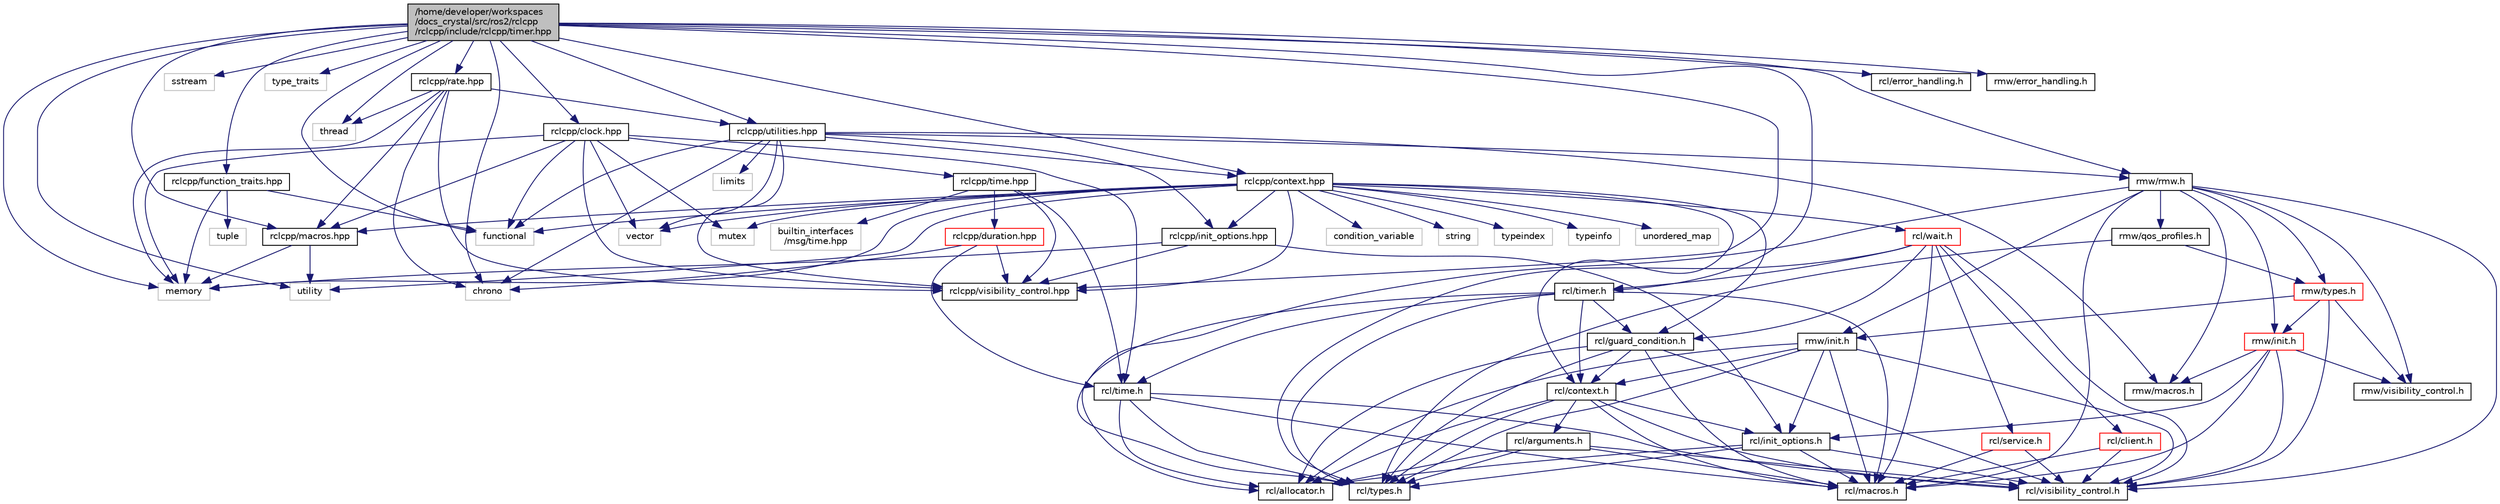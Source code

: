 digraph "/home/developer/workspaces/docs_crystal/src/ros2/rclcpp/rclcpp/include/rclcpp/timer.hpp"
{
  edge [fontname="Helvetica",fontsize="10",labelfontname="Helvetica",labelfontsize="10"];
  node [fontname="Helvetica",fontsize="10",shape=record];
  Node0 [label="/home/developer/workspaces\l/docs_crystal/src/ros2/rclcpp\l/rclcpp/include/rclcpp/timer.hpp",height=0.2,width=0.4,color="black", fillcolor="grey75", style="filled", fontcolor="black"];
  Node0 -> Node1 [color="midnightblue",fontsize="10",style="solid",fontname="Helvetica"];
  Node1 [label="chrono",height=0.2,width=0.4,color="grey75", fillcolor="white", style="filled"];
  Node0 -> Node2 [color="midnightblue",fontsize="10",style="solid",fontname="Helvetica"];
  Node2 [label="functional",height=0.2,width=0.4,color="grey75", fillcolor="white", style="filled"];
  Node0 -> Node3 [color="midnightblue",fontsize="10",style="solid",fontname="Helvetica"];
  Node3 [label="memory",height=0.2,width=0.4,color="grey75", fillcolor="white", style="filled"];
  Node0 -> Node4 [color="midnightblue",fontsize="10",style="solid",fontname="Helvetica"];
  Node4 [label="sstream",height=0.2,width=0.4,color="grey75", fillcolor="white", style="filled"];
  Node0 -> Node5 [color="midnightblue",fontsize="10",style="solid",fontname="Helvetica"];
  Node5 [label="thread",height=0.2,width=0.4,color="grey75", fillcolor="white", style="filled"];
  Node0 -> Node6 [color="midnightblue",fontsize="10",style="solid",fontname="Helvetica"];
  Node6 [label="type_traits",height=0.2,width=0.4,color="grey75", fillcolor="white", style="filled"];
  Node0 -> Node7 [color="midnightblue",fontsize="10",style="solid",fontname="Helvetica"];
  Node7 [label="utility",height=0.2,width=0.4,color="grey75", fillcolor="white", style="filled"];
  Node0 -> Node8 [color="midnightblue",fontsize="10",style="solid",fontname="Helvetica"];
  Node8 [label="rclcpp/clock.hpp",height=0.2,width=0.4,color="black", fillcolor="white", style="filled",URL="$clock_8hpp.html"];
  Node8 -> Node2 [color="midnightblue",fontsize="10",style="solid",fontname="Helvetica"];
  Node8 -> Node3 [color="midnightblue",fontsize="10",style="solid",fontname="Helvetica"];
  Node8 -> Node9 [color="midnightblue",fontsize="10",style="solid",fontname="Helvetica"];
  Node9 [label="mutex",height=0.2,width=0.4,color="grey75", fillcolor="white", style="filled"];
  Node8 -> Node10 [color="midnightblue",fontsize="10",style="solid",fontname="Helvetica"];
  Node10 [label="vector",height=0.2,width=0.4,color="grey75", fillcolor="white", style="filled"];
  Node8 -> Node11 [color="midnightblue",fontsize="10",style="solid",fontname="Helvetica"];
  Node11 [label="rclcpp/macros.hpp",height=0.2,width=0.4,color="black", fillcolor="white", style="filled",URL="$macros_8hpp.html"];
  Node11 -> Node3 [color="midnightblue",fontsize="10",style="solid",fontname="Helvetica"];
  Node11 -> Node7 [color="midnightblue",fontsize="10",style="solid",fontname="Helvetica"];
  Node8 -> Node12 [color="midnightblue",fontsize="10",style="solid",fontname="Helvetica"];
  Node12 [label="rclcpp/time.hpp",height=0.2,width=0.4,color="black", fillcolor="white", style="filled",URL="$time_8hpp.html"];
  Node12 -> Node13 [color="midnightblue",fontsize="10",style="solid",fontname="Helvetica"];
  Node13 [label="builtin_interfaces\l/msg/time.hpp",height=0.2,width=0.4,color="grey75", fillcolor="white", style="filled"];
  Node12 -> Node14 [color="midnightblue",fontsize="10",style="solid",fontname="Helvetica"];
  Node14 [label="rclcpp/visibility_control.hpp",height=0.2,width=0.4,color="black", fillcolor="white", style="filled",URL="$visibility__control_8hpp.html"];
  Node12 -> Node15 [color="midnightblue",fontsize="10",style="solid",fontname="Helvetica"];
  Node15 [label="rcl/time.h",height=0.2,width=0.4,color="black", fillcolor="white", style="filled",URL="/home/developer/workspaces/docs_crystal/doxygen_tag_files/rcl.tag$time_8h.html"];
  Node15 -> Node16 [color="midnightblue",fontsize="10",style="solid",fontname="Helvetica"];
  Node16 [label="rcl/allocator.h",height=0.2,width=0.4,color="black", fillcolor="white", style="filled",URL="/home/developer/workspaces/docs_crystal/doxygen_tag_files/rcl.tag$allocator_8h.html"];
  Node15 -> Node17 [color="midnightblue",fontsize="10",style="solid",fontname="Helvetica"];
  Node17 [label="rcl/macros.h",height=0.2,width=0.4,color="black", fillcolor="white", style="filled",URL="/home/developer/workspaces/docs_crystal/doxygen_tag_files/rcl.tag$macros_8h.html"];
  Node15 -> Node18 [color="midnightblue",fontsize="10",style="solid",fontname="Helvetica"];
  Node18 [label="rcl/types.h",height=0.2,width=0.4,color="black", fillcolor="white", style="filled",URL="/home/developer/workspaces/docs_crystal/doxygen_tag_files/rcl.tag$types_8h.html"];
  Node15 -> Node19 [color="midnightblue",fontsize="10",style="solid",fontname="Helvetica"];
  Node19 [label="rcl/visibility_control.h",height=0.2,width=0.4,color="black", fillcolor="white", style="filled",URL="/home/developer/workspaces/docs_crystal/doxygen_tag_files/rcl.tag$visibility__control_8h.html"];
  Node12 -> Node20 [color="midnightblue",fontsize="10",style="solid",fontname="Helvetica"];
  Node20 [label="rclcpp/duration.hpp",height=0.2,width=0.4,color="red", fillcolor="white", style="filled",URL="$duration_8hpp.html"];
  Node20 -> Node1 [color="midnightblue",fontsize="10",style="solid",fontname="Helvetica"];
  Node20 -> Node15 [color="midnightblue",fontsize="10",style="solid",fontname="Helvetica"];
  Node20 -> Node14 [color="midnightblue",fontsize="10",style="solid",fontname="Helvetica"];
  Node8 -> Node14 [color="midnightblue",fontsize="10",style="solid",fontname="Helvetica"];
  Node8 -> Node15 [color="midnightblue",fontsize="10",style="solid",fontname="Helvetica"];
  Node0 -> Node22 [color="midnightblue",fontsize="10",style="solid",fontname="Helvetica"];
  Node22 [label="rclcpp/context.hpp",height=0.2,width=0.4,color="black", fillcolor="white", style="filled",URL="$context_8hpp.html"];
  Node22 -> Node23 [color="midnightblue",fontsize="10",style="solid",fontname="Helvetica"];
  Node23 [label="condition_variable",height=0.2,width=0.4,color="grey75", fillcolor="white", style="filled"];
  Node22 -> Node2 [color="midnightblue",fontsize="10",style="solid",fontname="Helvetica"];
  Node22 -> Node3 [color="midnightblue",fontsize="10",style="solid",fontname="Helvetica"];
  Node22 -> Node9 [color="midnightblue",fontsize="10",style="solid",fontname="Helvetica"];
  Node22 -> Node24 [color="midnightblue",fontsize="10",style="solid",fontname="Helvetica"];
  Node24 [label="string",height=0.2,width=0.4,color="grey75", fillcolor="white", style="filled"];
  Node22 -> Node25 [color="midnightblue",fontsize="10",style="solid",fontname="Helvetica"];
  Node25 [label="typeindex",height=0.2,width=0.4,color="grey75", fillcolor="white", style="filled"];
  Node22 -> Node26 [color="midnightblue",fontsize="10",style="solid",fontname="Helvetica"];
  Node26 [label="typeinfo",height=0.2,width=0.4,color="grey75", fillcolor="white", style="filled"];
  Node22 -> Node27 [color="midnightblue",fontsize="10",style="solid",fontname="Helvetica"];
  Node27 [label="unordered_map",height=0.2,width=0.4,color="grey75", fillcolor="white", style="filled"];
  Node22 -> Node7 [color="midnightblue",fontsize="10",style="solid",fontname="Helvetica"];
  Node22 -> Node10 [color="midnightblue",fontsize="10",style="solid",fontname="Helvetica"];
  Node22 -> Node28 [color="midnightblue",fontsize="10",style="solid",fontname="Helvetica"];
  Node28 [label="rcl/context.h",height=0.2,width=0.4,color="black", fillcolor="white", style="filled",URL="/home/developer/workspaces/docs_crystal/doxygen_tag_files/rcl.tag$context_8h.html"];
  Node28 -> Node16 [color="midnightblue",fontsize="10",style="solid",fontname="Helvetica"];
  Node28 -> Node29 [color="midnightblue",fontsize="10",style="solid",fontname="Helvetica"];
  Node29 [label="rcl/arguments.h",height=0.2,width=0.4,color="black", fillcolor="white", style="filled",URL="/home/developer/workspaces/docs_crystal/doxygen_tag_files/rcl.tag$arguments_8h.html"];
  Node29 -> Node16 [color="midnightblue",fontsize="10",style="solid",fontname="Helvetica"];
  Node29 -> Node17 [color="midnightblue",fontsize="10",style="solid",fontname="Helvetica"];
  Node29 -> Node18 [color="midnightblue",fontsize="10",style="solid",fontname="Helvetica"];
  Node29 -> Node19 [color="midnightblue",fontsize="10",style="solid",fontname="Helvetica"];
  Node28 -> Node30 [color="midnightblue",fontsize="10",style="solid",fontname="Helvetica"];
  Node30 [label="rcl/init_options.h",height=0.2,width=0.4,color="black", fillcolor="white", style="filled",URL="/home/developer/workspaces/docs_crystal/doxygen_tag_files/rcl.tag$init__options_8h.html"];
  Node30 -> Node16 [color="midnightblue",fontsize="10",style="solid",fontname="Helvetica"];
  Node30 -> Node17 [color="midnightblue",fontsize="10",style="solid",fontname="Helvetica"];
  Node30 -> Node18 [color="midnightblue",fontsize="10",style="solid",fontname="Helvetica"];
  Node30 -> Node19 [color="midnightblue",fontsize="10",style="solid",fontname="Helvetica"];
  Node28 -> Node17 [color="midnightblue",fontsize="10",style="solid",fontname="Helvetica"];
  Node28 -> Node18 [color="midnightblue",fontsize="10",style="solid",fontname="Helvetica"];
  Node28 -> Node19 [color="midnightblue",fontsize="10",style="solid",fontname="Helvetica"];
  Node22 -> Node31 [color="midnightblue",fontsize="10",style="solid",fontname="Helvetica"];
  Node31 [label="rcl/guard_condition.h",height=0.2,width=0.4,color="black", fillcolor="white", style="filled",URL="/home/developer/workspaces/docs_crystal/doxygen_tag_files/rcl.tag$guard__condition_8h.html"];
  Node31 -> Node16 [color="midnightblue",fontsize="10",style="solid",fontname="Helvetica"];
  Node31 -> Node28 [color="midnightblue",fontsize="10",style="solid",fontname="Helvetica"];
  Node31 -> Node17 [color="midnightblue",fontsize="10",style="solid",fontname="Helvetica"];
  Node31 -> Node18 [color="midnightblue",fontsize="10",style="solid",fontname="Helvetica"];
  Node31 -> Node19 [color="midnightblue",fontsize="10",style="solid",fontname="Helvetica"];
  Node22 -> Node32 [color="midnightblue",fontsize="10",style="solid",fontname="Helvetica"];
  Node32 [label="rcl/wait.h",height=0.2,width=0.4,color="red", fillcolor="white", style="filled",URL="/home/developer/workspaces/docs_crystal/doxygen_tag_files/rcl.tag$wait_8h.html"];
  Node32 -> Node33 [color="midnightblue",fontsize="10",style="solid",fontname="Helvetica"];
  Node33 [label="rcl/client.h",height=0.2,width=0.4,color="red", fillcolor="white", style="filled",URL="/home/developer/workspaces/docs_crystal/doxygen_tag_files/rcl.tag$client_8h.html"];
  Node33 -> Node17 [color="midnightblue",fontsize="10",style="solid",fontname="Helvetica"];
  Node33 -> Node19 [color="midnightblue",fontsize="10",style="solid",fontname="Helvetica"];
  Node32 -> Node31 [color="midnightblue",fontsize="10",style="solid",fontname="Helvetica"];
  Node32 -> Node17 [color="midnightblue",fontsize="10",style="solid",fontname="Helvetica"];
  Node32 -> Node35 [color="midnightblue",fontsize="10",style="solid",fontname="Helvetica"];
  Node35 [label="rcl/service.h",height=0.2,width=0.4,color="red", fillcolor="white", style="filled",URL="/home/developer/workspaces/docs_crystal/doxygen_tag_files/rcl.tag$service_8h.html"];
  Node35 -> Node17 [color="midnightblue",fontsize="10",style="solid",fontname="Helvetica"];
  Node35 -> Node19 [color="midnightblue",fontsize="10",style="solid",fontname="Helvetica"];
  Node32 -> Node37 [color="midnightblue",fontsize="10",style="solid",fontname="Helvetica"];
  Node37 [label="rcl/timer.h",height=0.2,width=0.4,color="black", fillcolor="white", style="filled",URL="/home/developer/workspaces/docs_crystal/doxygen_tag_files/rcl.tag$timer_8h.html"];
  Node37 -> Node16 [color="midnightblue",fontsize="10",style="solid",fontname="Helvetica"];
  Node37 -> Node28 [color="midnightblue",fontsize="10",style="solid",fontname="Helvetica"];
  Node37 -> Node31 [color="midnightblue",fontsize="10",style="solid",fontname="Helvetica"];
  Node37 -> Node17 [color="midnightblue",fontsize="10",style="solid",fontname="Helvetica"];
  Node37 -> Node15 [color="midnightblue",fontsize="10",style="solid",fontname="Helvetica"];
  Node37 -> Node18 [color="midnightblue",fontsize="10",style="solid",fontname="Helvetica"];
  Node32 -> Node18 [color="midnightblue",fontsize="10",style="solid",fontname="Helvetica"];
  Node32 -> Node19 [color="midnightblue",fontsize="10",style="solid",fontname="Helvetica"];
  Node22 -> Node38 [color="midnightblue",fontsize="10",style="solid",fontname="Helvetica"];
  Node38 [label="rclcpp/init_options.hpp",height=0.2,width=0.4,color="black", fillcolor="white", style="filled",URL="$init__options_8hpp.html"];
  Node38 -> Node3 [color="midnightblue",fontsize="10",style="solid",fontname="Helvetica"];
  Node38 -> Node30 [color="midnightblue",fontsize="10",style="solid",fontname="Helvetica"];
  Node38 -> Node14 [color="midnightblue",fontsize="10",style="solid",fontname="Helvetica"];
  Node22 -> Node11 [color="midnightblue",fontsize="10",style="solid",fontname="Helvetica"];
  Node22 -> Node14 [color="midnightblue",fontsize="10",style="solid",fontname="Helvetica"];
  Node0 -> Node39 [color="midnightblue",fontsize="10",style="solid",fontname="Helvetica"];
  Node39 [label="rclcpp/function_traits.hpp",height=0.2,width=0.4,color="black", fillcolor="white", style="filled",URL="$function__traits_8hpp.html"];
  Node39 -> Node2 [color="midnightblue",fontsize="10",style="solid",fontname="Helvetica"];
  Node39 -> Node3 [color="midnightblue",fontsize="10",style="solid",fontname="Helvetica"];
  Node39 -> Node40 [color="midnightblue",fontsize="10",style="solid",fontname="Helvetica"];
  Node40 [label="tuple",height=0.2,width=0.4,color="grey75", fillcolor="white", style="filled"];
  Node0 -> Node11 [color="midnightblue",fontsize="10",style="solid",fontname="Helvetica"];
  Node0 -> Node41 [color="midnightblue",fontsize="10",style="solid",fontname="Helvetica"];
  Node41 [label="rclcpp/rate.hpp",height=0.2,width=0.4,color="black", fillcolor="white", style="filled",URL="$rate_8hpp.html"];
  Node41 -> Node1 [color="midnightblue",fontsize="10",style="solid",fontname="Helvetica"];
  Node41 -> Node3 [color="midnightblue",fontsize="10",style="solid",fontname="Helvetica"];
  Node41 -> Node5 [color="midnightblue",fontsize="10",style="solid",fontname="Helvetica"];
  Node41 -> Node11 [color="midnightblue",fontsize="10",style="solid",fontname="Helvetica"];
  Node41 -> Node42 [color="midnightblue",fontsize="10",style="solid",fontname="Helvetica"];
  Node42 [label="rclcpp/utilities.hpp",height=0.2,width=0.4,color="black", fillcolor="white", style="filled",URL="$utilities_8hpp.html"];
  Node42 -> Node1 [color="midnightblue",fontsize="10",style="solid",fontname="Helvetica"];
  Node42 -> Node2 [color="midnightblue",fontsize="10",style="solid",fontname="Helvetica"];
  Node42 -> Node43 [color="midnightblue",fontsize="10",style="solid",fontname="Helvetica"];
  Node43 [label="limits",height=0.2,width=0.4,color="grey75", fillcolor="white", style="filled"];
  Node42 -> Node10 [color="midnightblue",fontsize="10",style="solid",fontname="Helvetica"];
  Node42 -> Node22 [color="midnightblue",fontsize="10",style="solid",fontname="Helvetica"];
  Node42 -> Node38 [color="midnightblue",fontsize="10",style="solid",fontname="Helvetica"];
  Node42 -> Node14 [color="midnightblue",fontsize="10",style="solid",fontname="Helvetica"];
  Node42 -> Node44 [color="midnightblue",fontsize="10",style="solid",fontname="Helvetica"];
  Node44 [label="rmw/macros.h",height=0.2,width=0.4,color="black", fillcolor="white", style="filled",URL="/home/developer/workspaces/docs_crystal/doxygen_tag_files/rmw.tag$macros_8h.html"];
  Node42 -> Node45 [color="midnightblue",fontsize="10",style="solid",fontname="Helvetica"];
  Node45 [label="rmw/rmw.h",height=0.2,width=0.4,color="black", fillcolor="white", style="filled",URL="/home/developer/workspaces/docs_crystal/doxygen_tag_files/rmw.tag$rmw_8h.html"];
  Node45 -> Node46 [color="midnightblue",fontsize="10",style="solid",fontname="Helvetica"];
  Node46 [label="rmw/init.h",height=0.2,width=0.4,color="black", fillcolor="white", style="filled",URL="/home/developer/workspaces/docs_crystal/doxygen_tag_files/rcl.tag$init_8h.html"];
  Node46 -> Node16 [color="midnightblue",fontsize="10",style="solid",fontname="Helvetica"];
  Node46 -> Node28 [color="midnightblue",fontsize="10",style="solid",fontname="Helvetica"];
  Node46 -> Node30 [color="midnightblue",fontsize="10",style="solid",fontname="Helvetica"];
  Node46 -> Node17 [color="midnightblue",fontsize="10",style="solid",fontname="Helvetica"];
  Node46 -> Node18 [color="midnightblue",fontsize="10",style="solid",fontname="Helvetica"];
  Node46 -> Node19 [color="midnightblue",fontsize="10",style="solid",fontname="Helvetica"];
  Node45 -> Node47 [color="midnightblue",fontsize="10",style="solid",fontname="Helvetica"];
  Node47 [label="rmw/init.h",height=0.2,width=0.4,color="red", fillcolor="white", style="filled",URL="/home/developer/workspaces/docs_crystal/doxygen_tag_files/rmw.tag$init_8h.html"];
  Node47 -> Node30 [color="midnightblue",fontsize="10",style="solid",fontname="Helvetica"];
  Node47 -> Node17 [color="midnightblue",fontsize="10",style="solid",fontname="Helvetica"];
  Node47 -> Node44 [color="midnightblue",fontsize="10",style="solid",fontname="Helvetica"];
  Node47 -> Node19 [color="midnightblue",fontsize="10",style="solid",fontname="Helvetica"];
  Node47 -> Node50 [color="midnightblue",fontsize="10",style="solid",fontname="Helvetica"];
  Node50 [label="rmw/visibility_control.h",height=0.2,width=0.4,color="black", fillcolor="white", style="filled",URL="/home/developer/workspaces/docs_crystal/doxygen_tag_files/rmw.tag$visibility__control_8h.html"];
  Node45 -> Node17 [color="midnightblue",fontsize="10",style="solid",fontname="Helvetica"];
  Node45 -> Node44 [color="midnightblue",fontsize="10",style="solid",fontname="Helvetica"];
  Node45 -> Node51 [color="midnightblue",fontsize="10",style="solid",fontname="Helvetica"];
  Node51 [label="rmw/qos_profiles.h",height=0.2,width=0.4,color="black", fillcolor="white", style="filled",URL="/home/developer/workspaces/docs_crystal/doxygen_tag_files/rmw.tag$qos__profiles_8h.html"];
  Node51 -> Node18 [color="midnightblue",fontsize="10",style="solid",fontname="Helvetica"];
  Node51 -> Node52 [color="midnightblue",fontsize="10",style="solid",fontname="Helvetica"];
  Node52 [label="rmw/types.h",height=0.2,width=0.4,color="red", fillcolor="white", style="filled",URL="/home/developer/workspaces/docs_crystal/doxygen_tag_files/rmw.tag$types_8h.html"];
  Node52 -> Node46 [color="midnightblue",fontsize="10",style="solid",fontname="Helvetica"];
  Node52 -> Node47 [color="midnightblue",fontsize="10",style="solid",fontname="Helvetica"];
  Node52 -> Node19 [color="midnightblue",fontsize="10",style="solid",fontname="Helvetica"];
  Node52 -> Node50 [color="midnightblue",fontsize="10",style="solid",fontname="Helvetica"];
  Node45 -> Node18 [color="midnightblue",fontsize="10",style="solid",fontname="Helvetica"];
  Node45 -> Node52 [color="midnightblue",fontsize="10",style="solid",fontname="Helvetica"];
  Node45 -> Node19 [color="midnightblue",fontsize="10",style="solid",fontname="Helvetica"];
  Node45 -> Node50 [color="midnightblue",fontsize="10",style="solid",fontname="Helvetica"];
  Node41 -> Node14 [color="midnightblue",fontsize="10",style="solid",fontname="Helvetica"];
  Node0 -> Node42 [color="midnightblue",fontsize="10",style="solid",fontname="Helvetica"];
  Node0 -> Node14 [color="midnightblue",fontsize="10",style="solid",fontname="Helvetica"];
  Node0 -> Node54 [color="midnightblue",fontsize="10",style="solid",fontname="Helvetica"];
  Node54 [label="rcl/error_handling.h",height=0.2,width=0.4,color="black", fillcolor="white", style="filled",URL="/home/developer/workspaces/docs_crystal/doxygen_tag_files/rcl.tag$error__handling_8h.html"];
  Node0 -> Node37 [color="midnightblue",fontsize="10",style="solid",fontname="Helvetica"];
  Node0 -> Node55 [color="midnightblue",fontsize="10",style="solid",fontname="Helvetica"];
  Node55 [label="rmw/error_handling.h",height=0.2,width=0.4,color="black", fillcolor="white", style="filled",URL="/home/developer/workspaces/docs_crystal/doxygen_tag_files/rmw.tag$error__handling_8h.html"];
  Node0 -> Node45 [color="midnightblue",fontsize="10",style="solid",fontname="Helvetica"];
}

